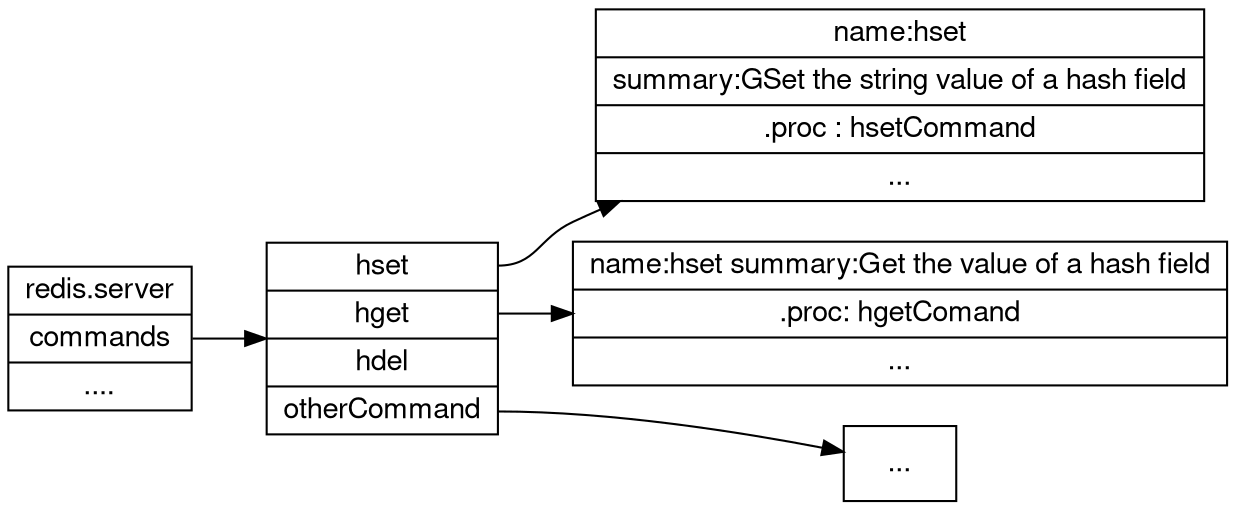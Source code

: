 digraph g {
    fontname = "Helvetica,Arial,sans-serif";
    node [fontname = "Helvetica,Arial,sans-serif";];
    edge [fontname = "Helvetica,Arial,sans-serif";];
    graph [rankdir = "LR";];
    node [shape = "ellipse";];
    
    "redisServer" [label = "redis.server|commands|....";shape = "record";];
    
    "commands" [label = " <f1> hset|<f2> hget |<f3> hdel |<f4> otherCommand";shape = "record";];
    
    "hset" [label = "name:hset | summary:GSet the string value of a hash field| .proc : hsetCommand | ...";shape = "record";];
    
    "hget" [label = "name:hset summary:Get the value of a hash field | .proc: hgetComand | ...";shape = "record";];
    "otherCommand" [label = "...";shape = "record";];
    "redisServer" -> "commands";
    "commands":f1 -> "hset";
    "commands":f2 -> "hget";
    "commands":f4 -> otherCommand;
}